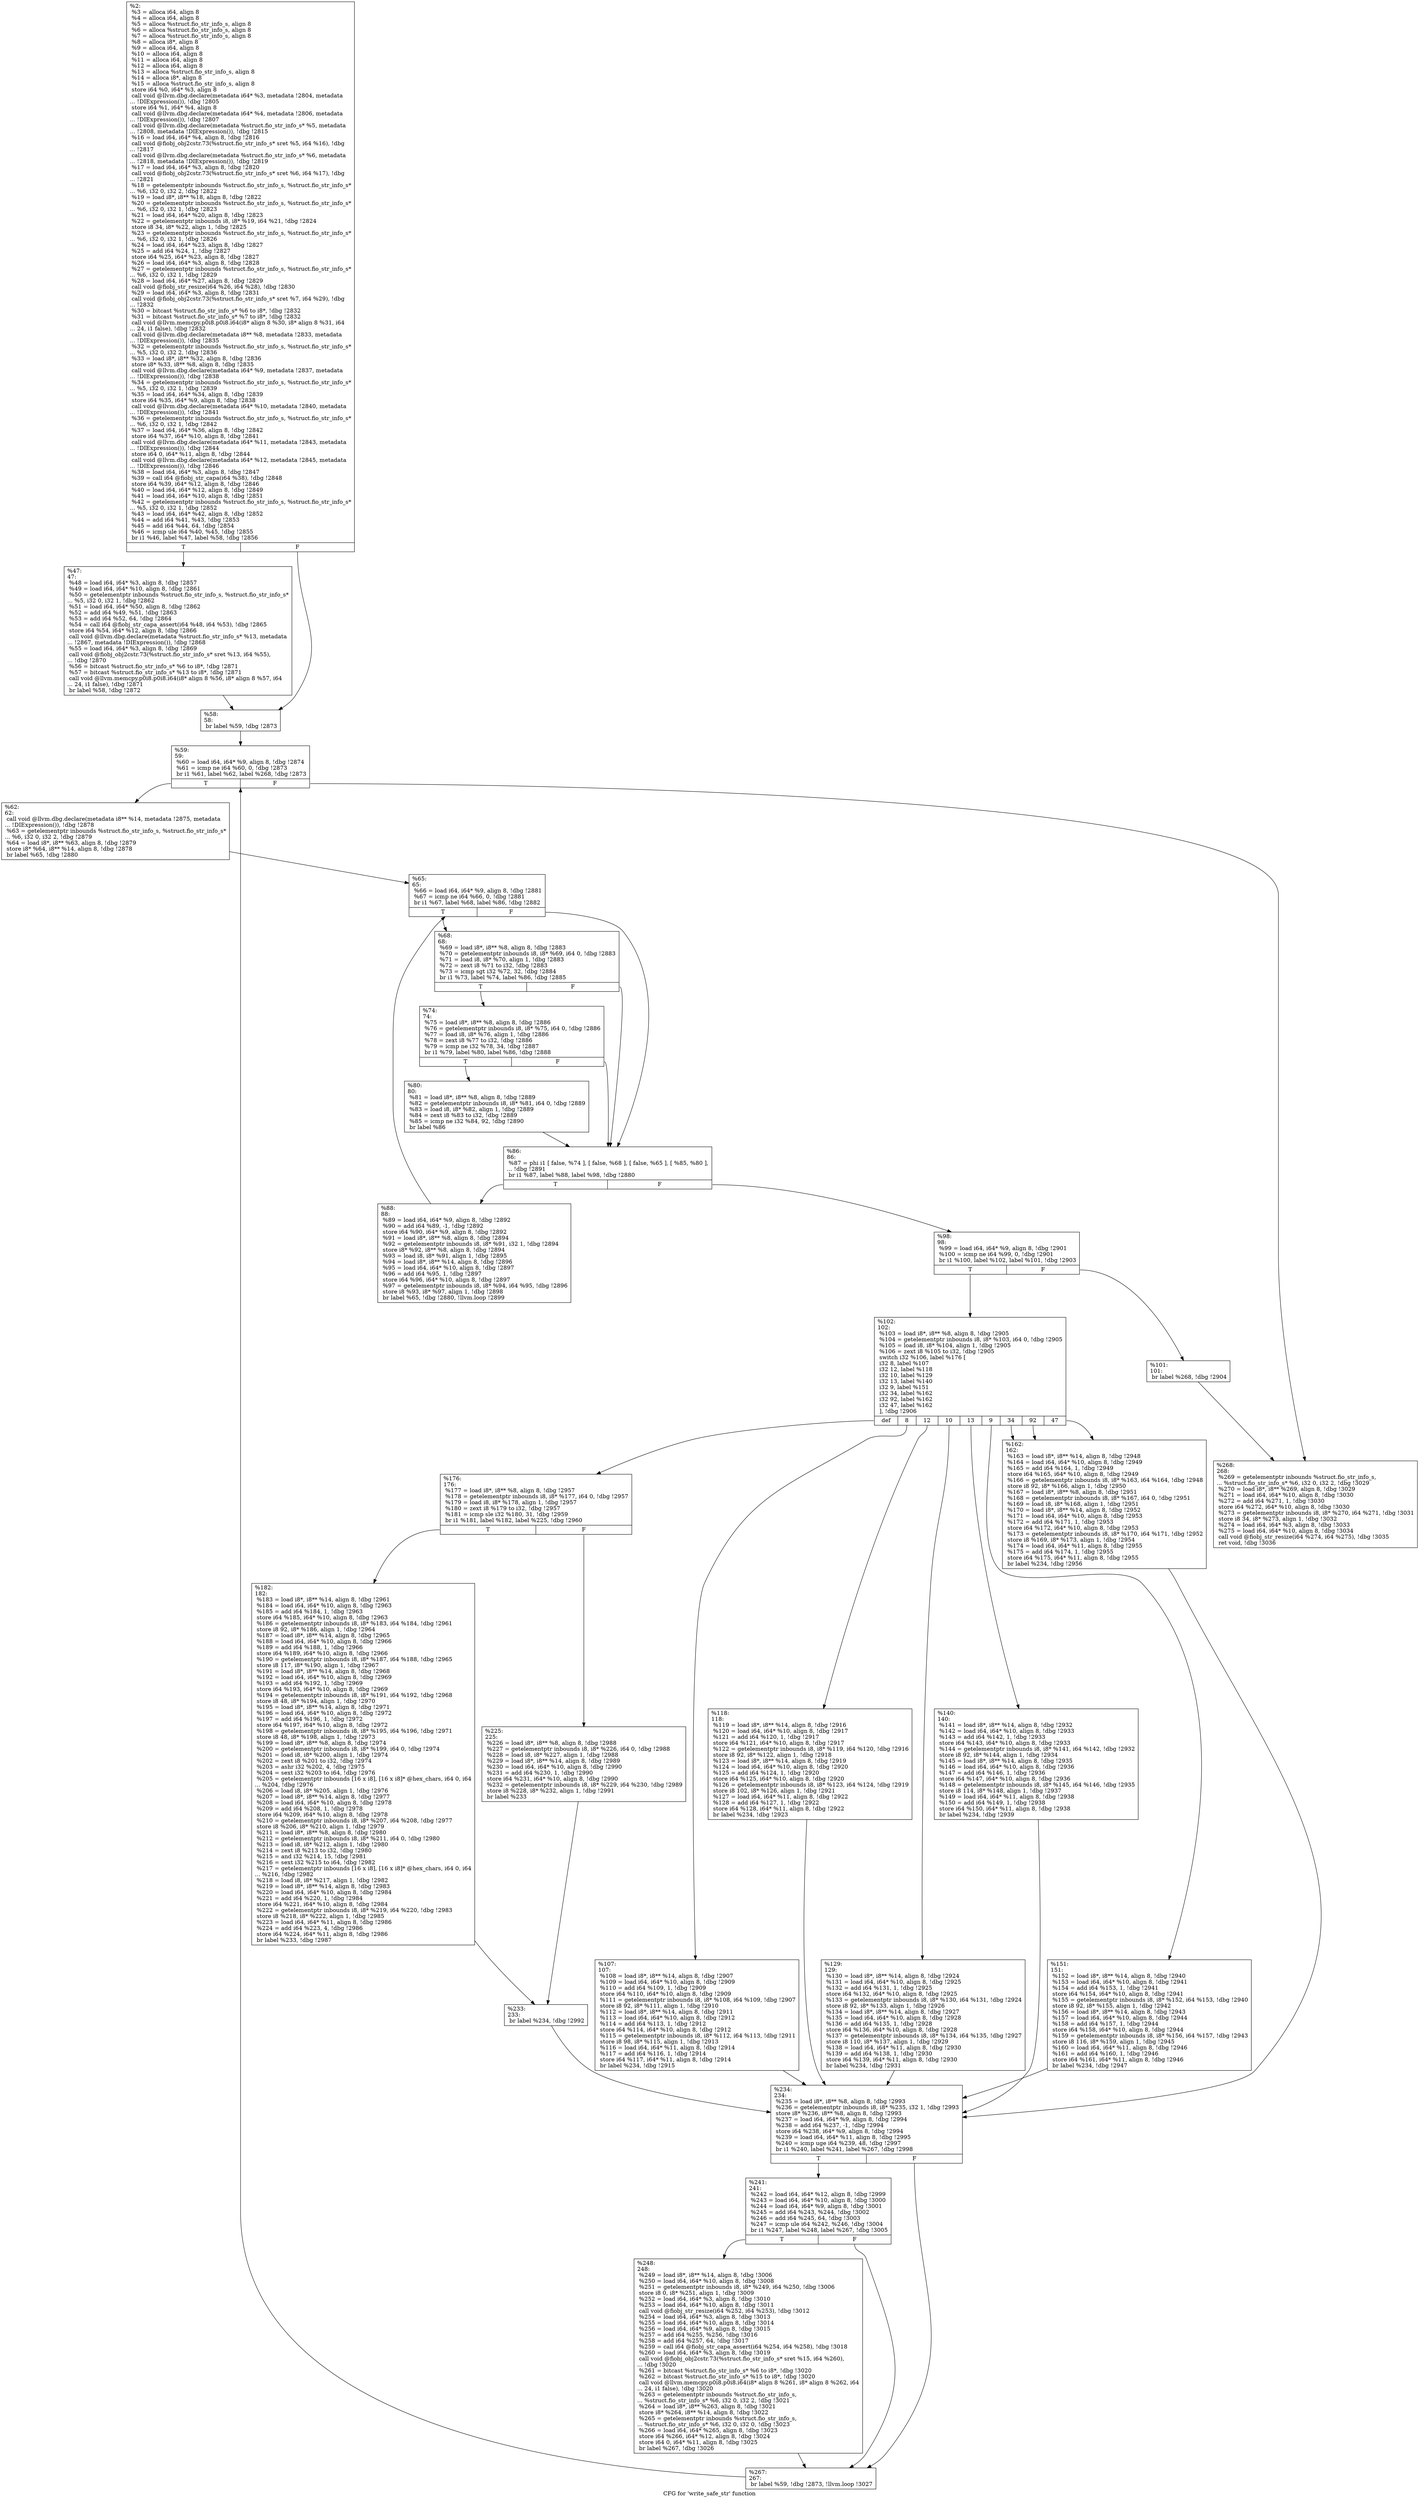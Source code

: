digraph "CFG for 'write_safe_str' function" {
	label="CFG for 'write_safe_str' function";

	Node0x556851f37b00 [shape=record,label="{%2:\l  %3 = alloca i64, align 8\l  %4 = alloca i64, align 8\l  %5 = alloca %struct.fio_str_info_s, align 8\l  %6 = alloca %struct.fio_str_info_s, align 8\l  %7 = alloca %struct.fio_str_info_s, align 8\l  %8 = alloca i8*, align 8\l  %9 = alloca i64, align 8\l  %10 = alloca i64, align 8\l  %11 = alloca i64, align 8\l  %12 = alloca i64, align 8\l  %13 = alloca %struct.fio_str_info_s, align 8\l  %14 = alloca i8*, align 8\l  %15 = alloca %struct.fio_str_info_s, align 8\l  store i64 %0, i64* %3, align 8\l  call void @llvm.dbg.declare(metadata i64* %3, metadata !2804, metadata\l... !DIExpression()), !dbg !2805\l  store i64 %1, i64* %4, align 8\l  call void @llvm.dbg.declare(metadata i64* %4, metadata !2806, metadata\l... !DIExpression()), !dbg !2807\l  call void @llvm.dbg.declare(metadata %struct.fio_str_info_s* %5, metadata\l... !2808, metadata !DIExpression()), !dbg !2815\l  %16 = load i64, i64* %4, align 8, !dbg !2816\l  call void @fiobj_obj2cstr.73(%struct.fio_str_info_s* sret %5, i64 %16), !dbg\l... !2817\l  call void @llvm.dbg.declare(metadata %struct.fio_str_info_s* %6, metadata\l... !2818, metadata !DIExpression()), !dbg !2819\l  %17 = load i64, i64* %3, align 8, !dbg !2820\l  call void @fiobj_obj2cstr.73(%struct.fio_str_info_s* sret %6, i64 %17), !dbg\l... !2821\l  %18 = getelementptr inbounds %struct.fio_str_info_s, %struct.fio_str_info_s*\l... %6, i32 0, i32 2, !dbg !2822\l  %19 = load i8*, i8** %18, align 8, !dbg !2822\l  %20 = getelementptr inbounds %struct.fio_str_info_s, %struct.fio_str_info_s*\l... %6, i32 0, i32 1, !dbg !2823\l  %21 = load i64, i64* %20, align 8, !dbg !2823\l  %22 = getelementptr inbounds i8, i8* %19, i64 %21, !dbg !2824\l  store i8 34, i8* %22, align 1, !dbg !2825\l  %23 = getelementptr inbounds %struct.fio_str_info_s, %struct.fio_str_info_s*\l... %6, i32 0, i32 1, !dbg !2826\l  %24 = load i64, i64* %23, align 8, !dbg !2827\l  %25 = add i64 %24, 1, !dbg !2827\l  store i64 %25, i64* %23, align 8, !dbg !2827\l  %26 = load i64, i64* %3, align 8, !dbg !2828\l  %27 = getelementptr inbounds %struct.fio_str_info_s, %struct.fio_str_info_s*\l... %6, i32 0, i32 1, !dbg !2829\l  %28 = load i64, i64* %27, align 8, !dbg !2829\l  call void @fiobj_str_resize(i64 %26, i64 %28), !dbg !2830\l  %29 = load i64, i64* %3, align 8, !dbg !2831\l  call void @fiobj_obj2cstr.73(%struct.fio_str_info_s* sret %7, i64 %29), !dbg\l... !2832\l  %30 = bitcast %struct.fio_str_info_s* %6 to i8*, !dbg !2832\l  %31 = bitcast %struct.fio_str_info_s* %7 to i8*, !dbg !2832\l  call void @llvm.memcpy.p0i8.p0i8.i64(i8* align 8 %30, i8* align 8 %31, i64\l... 24, i1 false), !dbg !2832\l  call void @llvm.dbg.declare(metadata i8** %8, metadata !2833, metadata\l... !DIExpression()), !dbg !2835\l  %32 = getelementptr inbounds %struct.fio_str_info_s, %struct.fio_str_info_s*\l... %5, i32 0, i32 2, !dbg !2836\l  %33 = load i8*, i8** %32, align 8, !dbg !2836\l  store i8* %33, i8** %8, align 8, !dbg !2835\l  call void @llvm.dbg.declare(metadata i64* %9, metadata !2837, metadata\l... !DIExpression()), !dbg !2838\l  %34 = getelementptr inbounds %struct.fio_str_info_s, %struct.fio_str_info_s*\l... %5, i32 0, i32 1, !dbg !2839\l  %35 = load i64, i64* %34, align 8, !dbg !2839\l  store i64 %35, i64* %9, align 8, !dbg !2838\l  call void @llvm.dbg.declare(metadata i64* %10, metadata !2840, metadata\l... !DIExpression()), !dbg !2841\l  %36 = getelementptr inbounds %struct.fio_str_info_s, %struct.fio_str_info_s*\l... %6, i32 0, i32 1, !dbg !2842\l  %37 = load i64, i64* %36, align 8, !dbg !2842\l  store i64 %37, i64* %10, align 8, !dbg !2841\l  call void @llvm.dbg.declare(metadata i64* %11, metadata !2843, metadata\l... !DIExpression()), !dbg !2844\l  store i64 0, i64* %11, align 8, !dbg !2844\l  call void @llvm.dbg.declare(metadata i64* %12, metadata !2845, metadata\l... !DIExpression()), !dbg !2846\l  %38 = load i64, i64* %3, align 8, !dbg !2847\l  %39 = call i64 @fiobj_str_capa(i64 %38), !dbg !2848\l  store i64 %39, i64* %12, align 8, !dbg !2846\l  %40 = load i64, i64* %12, align 8, !dbg !2849\l  %41 = load i64, i64* %10, align 8, !dbg !2851\l  %42 = getelementptr inbounds %struct.fio_str_info_s, %struct.fio_str_info_s*\l... %5, i32 0, i32 1, !dbg !2852\l  %43 = load i64, i64* %42, align 8, !dbg !2852\l  %44 = add i64 %41, %43, !dbg !2853\l  %45 = add i64 %44, 64, !dbg !2854\l  %46 = icmp ule i64 %40, %45, !dbg !2855\l  br i1 %46, label %47, label %58, !dbg !2856\l|{<s0>T|<s1>F}}"];
	Node0x556851f37b00:s0 -> Node0x556851f37bb0;
	Node0x556851f37b00:s1 -> Node0x556851f37c00;
	Node0x556851f37bb0 [shape=record,label="{%47:\l47:                                               \l  %48 = load i64, i64* %3, align 8, !dbg !2857\l  %49 = load i64, i64* %10, align 8, !dbg !2861\l  %50 = getelementptr inbounds %struct.fio_str_info_s, %struct.fio_str_info_s*\l... %5, i32 0, i32 1, !dbg !2862\l  %51 = load i64, i64* %50, align 8, !dbg !2862\l  %52 = add i64 %49, %51, !dbg !2863\l  %53 = add i64 %52, 64, !dbg !2864\l  %54 = call i64 @fiobj_str_capa_assert(i64 %48, i64 %53), !dbg !2865\l  store i64 %54, i64* %12, align 8, !dbg !2866\l  call void @llvm.dbg.declare(metadata %struct.fio_str_info_s* %13, metadata\l... !2867, metadata !DIExpression()), !dbg !2868\l  %55 = load i64, i64* %3, align 8, !dbg !2869\l  call void @fiobj_obj2cstr.73(%struct.fio_str_info_s* sret %13, i64 %55),\l... !dbg !2870\l  %56 = bitcast %struct.fio_str_info_s* %6 to i8*, !dbg !2871\l  %57 = bitcast %struct.fio_str_info_s* %13 to i8*, !dbg !2871\l  call void @llvm.memcpy.p0i8.p0i8.i64(i8* align 8 %56, i8* align 8 %57, i64\l... 24, i1 false), !dbg !2871\l  br label %58, !dbg !2872\l}"];
	Node0x556851f37bb0 -> Node0x556851f37c00;
	Node0x556851f37c00 [shape=record,label="{%58:\l58:                                               \l  br label %59, !dbg !2873\l}"];
	Node0x556851f37c00 -> Node0x556851f37c50;
	Node0x556851f37c50 [shape=record,label="{%59:\l59:                                               \l  %60 = load i64, i64* %9, align 8, !dbg !2874\l  %61 = icmp ne i64 %60, 0, !dbg !2873\l  br i1 %61, label %62, label %268, !dbg !2873\l|{<s0>T|<s1>F}}"];
	Node0x556851f37c50:s0 -> Node0x556851f37ca0;
	Node0x556851f37c50:s1 -> Node0x556851f38420;
	Node0x556851f37ca0 [shape=record,label="{%62:\l62:                                               \l  call void @llvm.dbg.declare(metadata i8** %14, metadata !2875, metadata\l... !DIExpression()), !dbg !2878\l  %63 = getelementptr inbounds %struct.fio_str_info_s, %struct.fio_str_info_s*\l... %6, i32 0, i32 2, !dbg !2879\l  %64 = load i8*, i8** %63, align 8, !dbg !2879\l  store i8* %64, i8** %14, align 8, !dbg !2878\l  br label %65, !dbg !2880\l}"];
	Node0x556851f37ca0 -> Node0x556851f37cf0;
	Node0x556851f37cf0 [shape=record,label="{%65:\l65:                                               \l  %66 = load i64, i64* %9, align 8, !dbg !2881\l  %67 = icmp ne i64 %66, 0, !dbg !2881\l  br i1 %67, label %68, label %86, !dbg !2882\l|{<s0>T|<s1>F}}"];
	Node0x556851f37cf0:s0 -> Node0x556851f37d40;
	Node0x556851f37cf0:s1 -> Node0x556851f37e30;
	Node0x556851f37d40 [shape=record,label="{%68:\l68:                                               \l  %69 = load i8*, i8** %8, align 8, !dbg !2883\l  %70 = getelementptr inbounds i8, i8* %69, i64 0, !dbg !2883\l  %71 = load i8, i8* %70, align 1, !dbg !2883\l  %72 = zext i8 %71 to i32, !dbg !2883\l  %73 = icmp sgt i32 %72, 32, !dbg !2884\l  br i1 %73, label %74, label %86, !dbg !2885\l|{<s0>T|<s1>F}}"];
	Node0x556851f37d40:s0 -> Node0x556851f37d90;
	Node0x556851f37d40:s1 -> Node0x556851f37e30;
	Node0x556851f37d90 [shape=record,label="{%74:\l74:                                               \l  %75 = load i8*, i8** %8, align 8, !dbg !2886\l  %76 = getelementptr inbounds i8, i8* %75, i64 0, !dbg !2886\l  %77 = load i8, i8* %76, align 1, !dbg !2886\l  %78 = zext i8 %77 to i32, !dbg !2886\l  %79 = icmp ne i32 %78, 34, !dbg !2887\l  br i1 %79, label %80, label %86, !dbg !2888\l|{<s0>T|<s1>F}}"];
	Node0x556851f37d90:s0 -> Node0x556851f37de0;
	Node0x556851f37d90:s1 -> Node0x556851f37e30;
	Node0x556851f37de0 [shape=record,label="{%80:\l80:                                               \l  %81 = load i8*, i8** %8, align 8, !dbg !2889\l  %82 = getelementptr inbounds i8, i8* %81, i64 0, !dbg !2889\l  %83 = load i8, i8* %82, align 1, !dbg !2889\l  %84 = zext i8 %83 to i32, !dbg !2889\l  %85 = icmp ne i32 %84, 92, !dbg !2890\l  br label %86\l}"];
	Node0x556851f37de0 -> Node0x556851f37e30;
	Node0x556851f37e30 [shape=record,label="{%86:\l86:                                               \l  %87 = phi i1 [ false, %74 ], [ false, %68 ], [ false, %65 ], [ %85, %80 ],\l... !dbg !2891\l  br i1 %87, label %88, label %98, !dbg !2880\l|{<s0>T|<s1>F}}"];
	Node0x556851f37e30:s0 -> Node0x556851f37e80;
	Node0x556851f37e30:s1 -> Node0x556851f37ed0;
	Node0x556851f37e80 [shape=record,label="{%88:\l88:                                               \l  %89 = load i64, i64* %9, align 8, !dbg !2892\l  %90 = add i64 %89, -1, !dbg !2892\l  store i64 %90, i64* %9, align 8, !dbg !2892\l  %91 = load i8*, i8** %8, align 8, !dbg !2894\l  %92 = getelementptr inbounds i8, i8* %91, i32 1, !dbg !2894\l  store i8* %92, i8** %8, align 8, !dbg !2894\l  %93 = load i8, i8* %91, align 1, !dbg !2895\l  %94 = load i8*, i8** %14, align 8, !dbg !2896\l  %95 = load i64, i64* %10, align 8, !dbg !2897\l  %96 = add i64 %95, 1, !dbg !2897\l  store i64 %96, i64* %10, align 8, !dbg !2897\l  %97 = getelementptr inbounds i8, i8* %94, i64 %95, !dbg !2896\l  store i8 %93, i8* %97, align 1, !dbg !2898\l  br label %65, !dbg !2880, !llvm.loop !2899\l}"];
	Node0x556851f37e80 -> Node0x556851f37cf0;
	Node0x556851f37ed0 [shape=record,label="{%98:\l98:                                               \l  %99 = load i64, i64* %9, align 8, !dbg !2901\l  %100 = icmp ne i64 %99, 0, !dbg !2901\l  br i1 %100, label %102, label %101, !dbg !2903\l|{<s0>T|<s1>F}}"];
	Node0x556851f37ed0:s0 -> Node0x556851f37f70;
	Node0x556851f37ed0:s1 -> Node0x556851f37f20;
	Node0x556851f37f20 [shape=record,label="{%101:\l101:                                              \l  br label %268, !dbg !2904\l}"];
	Node0x556851f37f20 -> Node0x556851f38420;
	Node0x556851f37f70 [shape=record,label="{%102:\l102:                                              \l  %103 = load i8*, i8** %8, align 8, !dbg !2905\l  %104 = getelementptr inbounds i8, i8* %103, i64 0, !dbg !2905\l  %105 = load i8, i8* %104, align 1, !dbg !2905\l  %106 = zext i8 %105 to i32, !dbg !2905\l  switch i32 %106, label %176 [\l    i32 8, label %107\l    i32 12, label %118\l    i32 10, label %129\l    i32 13, label %140\l    i32 9, label %151\l    i32 34, label %162\l    i32 92, label %162\l    i32 47, label %162\l  ], !dbg !2906\l|{<s0>def|<s1>8|<s2>12|<s3>10|<s4>13|<s5>9|<s6>34|<s7>92|<s8>47}}"];
	Node0x556851f37f70:s0 -> Node0x556851f381a0;
	Node0x556851f37f70:s1 -> Node0x556851f37fc0;
	Node0x556851f37f70:s2 -> Node0x556851f38010;
	Node0x556851f37f70:s3 -> Node0x556851f38060;
	Node0x556851f37f70:s4 -> Node0x556851f380b0;
	Node0x556851f37f70:s5 -> Node0x556851f38100;
	Node0x556851f37f70:s6 -> Node0x556851f38150;
	Node0x556851f37f70:s7 -> Node0x556851f38150;
	Node0x556851f37f70:s8 -> Node0x556851f38150;
	Node0x556851f37fc0 [shape=record,label="{%107:\l107:                                              \l  %108 = load i8*, i8** %14, align 8, !dbg !2907\l  %109 = load i64, i64* %10, align 8, !dbg !2909\l  %110 = add i64 %109, 1, !dbg !2909\l  store i64 %110, i64* %10, align 8, !dbg !2909\l  %111 = getelementptr inbounds i8, i8* %108, i64 %109, !dbg !2907\l  store i8 92, i8* %111, align 1, !dbg !2910\l  %112 = load i8*, i8** %14, align 8, !dbg !2911\l  %113 = load i64, i64* %10, align 8, !dbg !2912\l  %114 = add i64 %113, 1, !dbg !2912\l  store i64 %114, i64* %10, align 8, !dbg !2912\l  %115 = getelementptr inbounds i8, i8* %112, i64 %113, !dbg !2911\l  store i8 98, i8* %115, align 1, !dbg !2913\l  %116 = load i64, i64* %11, align 8, !dbg !2914\l  %117 = add i64 %116, 1, !dbg !2914\l  store i64 %117, i64* %11, align 8, !dbg !2914\l  br label %234, !dbg !2915\l}"];
	Node0x556851f37fc0 -> Node0x556851f382e0;
	Node0x556851f38010 [shape=record,label="{%118:\l118:                                              \l  %119 = load i8*, i8** %14, align 8, !dbg !2916\l  %120 = load i64, i64* %10, align 8, !dbg !2917\l  %121 = add i64 %120, 1, !dbg !2917\l  store i64 %121, i64* %10, align 8, !dbg !2917\l  %122 = getelementptr inbounds i8, i8* %119, i64 %120, !dbg !2916\l  store i8 92, i8* %122, align 1, !dbg !2918\l  %123 = load i8*, i8** %14, align 8, !dbg !2919\l  %124 = load i64, i64* %10, align 8, !dbg !2920\l  %125 = add i64 %124, 1, !dbg !2920\l  store i64 %125, i64* %10, align 8, !dbg !2920\l  %126 = getelementptr inbounds i8, i8* %123, i64 %124, !dbg !2919\l  store i8 102, i8* %126, align 1, !dbg !2921\l  %127 = load i64, i64* %11, align 8, !dbg !2922\l  %128 = add i64 %127, 1, !dbg !2922\l  store i64 %128, i64* %11, align 8, !dbg !2922\l  br label %234, !dbg !2923\l}"];
	Node0x556851f38010 -> Node0x556851f382e0;
	Node0x556851f38060 [shape=record,label="{%129:\l129:                                              \l  %130 = load i8*, i8** %14, align 8, !dbg !2924\l  %131 = load i64, i64* %10, align 8, !dbg !2925\l  %132 = add i64 %131, 1, !dbg !2925\l  store i64 %132, i64* %10, align 8, !dbg !2925\l  %133 = getelementptr inbounds i8, i8* %130, i64 %131, !dbg !2924\l  store i8 92, i8* %133, align 1, !dbg !2926\l  %134 = load i8*, i8** %14, align 8, !dbg !2927\l  %135 = load i64, i64* %10, align 8, !dbg !2928\l  %136 = add i64 %135, 1, !dbg !2928\l  store i64 %136, i64* %10, align 8, !dbg !2928\l  %137 = getelementptr inbounds i8, i8* %134, i64 %135, !dbg !2927\l  store i8 110, i8* %137, align 1, !dbg !2929\l  %138 = load i64, i64* %11, align 8, !dbg !2930\l  %139 = add i64 %138, 1, !dbg !2930\l  store i64 %139, i64* %11, align 8, !dbg !2930\l  br label %234, !dbg !2931\l}"];
	Node0x556851f38060 -> Node0x556851f382e0;
	Node0x556851f380b0 [shape=record,label="{%140:\l140:                                              \l  %141 = load i8*, i8** %14, align 8, !dbg !2932\l  %142 = load i64, i64* %10, align 8, !dbg !2933\l  %143 = add i64 %142, 1, !dbg !2933\l  store i64 %143, i64* %10, align 8, !dbg !2933\l  %144 = getelementptr inbounds i8, i8* %141, i64 %142, !dbg !2932\l  store i8 92, i8* %144, align 1, !dbg !2934\l  %145 = load i8*, i8** %14, align 8, !dbg !2935\l  %146 = load i64, i64* %10, align 8, !dbg !2936\l  %147 = add i64 %146, 1, !dbg !2936\l  store i64 %147, i64* %10, align 8, !dbg !2936\l  %148 = getelementptr inbounds i8, i8* %145, i64 %146, !dbg !2935\l  store i8 114, i8* %148, align 1, !dbg !2937\l  %149 = load i64, i64* %11, align 8, !dbg !2938\l  %150 = add i64 %149, 1, !dbg !2938\l  store i64 %150, i64* %11, align 8, !dbg !2938\l  br label %234, !dbg !2939\l}"];
	Node0x556851f380b0 -> Node0x556851f382e0;
	Node0x556851f38100 [shape=record,label="{%151:\l151:                                              \l  %152 = load i8*, i8** %14, align 8, !dbg !2940\l  %153 = load i64, i64* %10, align 8, !dbg !2941\l  %154 = add i64 %153, 1, !dbg !2941\l  store i64 %154, i64* %10, align 8, !dbg !2941\l  %155 = getelementptr inbounds i8, i8* %152, i64 %153, !dbg !2940\l  store i8 92, i8* %155, align 1, !dbg !2942\l  %156 = load i8*, i8** %14, align 8, !dbg !2943\l  %157 = load i64, i64* %10, align 8, !dbg !2944\l  %158 = add i64 %157, 1, !dbg !2944\l  store i64 %158, i64* %10, align 8, !dbg !2944\l  %159 = getelementptr inbounds i8, i8* %156, i64 %157, !dbg !2943\l  store i8 116, i8* %159, align 1, !dbg !2945\l  %160 = load i64, i64* %11, align 8, !dbg !2946\l  %161 = add i64 %160, 1, !dbg !2946\l  store i64 %161, i64* %11, align 8, !dbg !2946\l  br label %234, !dbg !2947\l}"];
	Node0x556851f38100 -> Node0x556851f382e0;
	Node0x556851f38150 [shape=record,label="{%162:\l162:                                              \l  %163 = load i8*, i8** %14, align 8, !dbg !2948\l  %164 = load i64, i64* %10, align 8, !dbg !2949\l  %165 = add i64 %164, 1, !dbg !2949\l  store i64 %165, i64* %10, align 8, !dbg !2949\l  %166 = getelementptr inbounds i8, i8* %163, i64 %164, !dbg !2948\l  store i8 92, i8* %166, align 1, !dbg !2950\l  %167 = load i8*, i8** %8, align 8, !dbg !2951\l  %168 = getelementptr inbounds i8, i8* %167, i64 0, !dbg !2951\l  %169 = load i8, i8* %168, align 1, !dbg !2951\l  %170 = load i8*, i8** %14, align 8, !dbg !2952\l  %171 = load i64, i64* %10, align 8, !dbg !2953\l  %172 = add i64 %171, 1, !dbg !2953\l  store i64 %172, i64* %10, align 8, !dbg !2953\l  %173 = getelementptr inbounds i8, i8* %170, i64 %171, !dbg !2952\l  store i8 %169, i8* %173, align 1, !dbg !2954\l  %174 = load i64, i64* %11, align 8, !dbg !2955\l  %175 = add i64 %174, 1, !dbg !2955\l  store i64 %175, i64* %11, align 8, !dbg !2955\l  br label %234, !dbg !2956\l}"];
	Node0x556851f38150 -> Node0x556851f382e0;
	Node0x556851f381a0 [shape=record,label="{%176:\l176:                                              \l  %177 = load i8*, i8** %8, align 8, !dbg !2957\l  %178 = getelementptr inbounds i8, i8* %177, i64 0, !dbg !2957\l  %179 = load i8, i8* %178, align 1, !dbg !2957\l  %180 = zext i8 %179 to i32, !dbg !2957\l  %181 = icmp sle i32 %180, 31, !dbg !2959\l  br i1 %181, label %182, label %225, !dbg !2960\l|{<s0>T|<s1>F}}"];
	Node0x556851f381a0:s0 -> Node0x556851f381f0;
	Node0x556851f381a0:s1 -> Node0x556851f38240;
	Node0x556851f381f0 [shape=record,label="{%182:\l182:                                              \l  %183 = load i8*, i8** %14, align 8, !dbg !2961\l  %184 = load i64, i64* %10, align 8, !dbg !2963\l  %185 = add i64 %184, 1, !dbg !2963\l  store i64 %185, i64* %10, align 8, !dbg !2963\l  %186 = getelementptr inbounds i8, i8* %183, i64 %184, !dbg !2961\l  store i8 92, i8* %186, align 1, !dbg !2964\l  %187 = load i8*, i8** %14, align 8, !dbg !2965\l  %188 = load i64, i64* %10, align 8, !dbg !2966\l  %189 = add i64 %188, 1, !dbg !2966\l  store i64 %189, i64* %10, align 8, !dbg !2966\l  %190 = getelementptr inbounds i8, i8* %187, i64 %188, !dbg !2965\l  store i8 117, i8* %190, align 1, !dbg !2967\l  %191 = load i8*, i8** %14, align 8, !dbg !2968\l  %192 = load i64, i64* %10, align 8, !dbg !2969\l  %193 = add i64 %192, 1, !dbg !2969\l  store i64 %193, i64* %10, align 8, !dbg !2969\l  %194 = getelementptr inbounds i8, i8* %191, i64 %192, !dbg !2968\l  store i8 48, i8* %194, align 1, !dbg !2970\l  %195 = load i8*, i8** %14, align 8, !dbg !2971\l  %196 = load i64, i64* %10, align 8, !dbg !2972\l  %197 = add i64 %196, 1, !dbg !2972\l  store i64 %197, i64* %10, align 8, !dbg !2972\l  %198 = getelementptr inbounds i8, i8* %195, i64 %196, !dbg !2971\l  store i8 48, i8* %198, align 1, !dbg !2973\l  %199 = load i8*, i8** %8, align 8, !dbg !2974\l  %200 = getelementptr inbounds i8, i8* %199, i64 0, !dbg !2974\l  %201 = load i8, i8* %200, align 1, !dbg !2974\l  %202 = zext i8 %201 to i32, !dbg !2974\l  %203 = ashr i32 %202, 4, !dbg !2975\l  %204 = sext i32 %203 to i64, !dbg !2976\l  %205 = getelementptr inbounds [16 x i8], [16 x i8]* @hex_chars, i64 0, i64\l... %204, !dbg !2976\l  %206 = load i8, i8* %205, align 1, !dbg !2976\l  %207 = load i8*, i8** %14, align 8, !dbg !2977\l  %208 = load i64, i64* %10, align 8, !dbg !2978\l  %209 = add i64 %208, 1, !dbg !2978\l  store i64 %209, i64* %10, align 8, !dbg !2978\l  %210 = getelementptr inbounds i8, i8* %207, i64 %208, !dbg !2977\l  store i8 %206, i8* %210, align 1, !dbg !2979\l  %211 = load i8*, i8** %8, align 8, !dbg !2980\l  %212 = getelementptr inbounds i8, i8* %211, i64 0, !dbg !2980\l  %213 = load i8, i8* %212, align 1, !dbg !2980\l  %214 = zext i8 %213 to i32, !dbg !2980\l  %215 = and i32 %214, 15, !dbg !2981\l  %216 = sext i32 %215 to i64, !dbg !2982\l  %217 = getelementptr inbounds [16 x i8], [16 x i8]* @hex_chars, i64 0, i64\l... %216, !dbg !2982\l  %218 = load i8, i8* %217, align 1, !dbg !2982\l  %219 = load i8*, i8** %14, align 8, !dbg !2983\l  %220 = load i64, i64* %10, align 8, !dbg !2984\l  %221 = add i64 %220, 1, !dbg !2984\l  store i64 %221, i64* %10, align 8, !dbg !2984\l  %222 = getelementptr inbounds i8, i8* %219, i64 %220, !dbg !2983\l  store i8 %218, i8* %222, align 1, !dbg !2985\l  %223 = load i64, i64* %11, align 8, !dbg !2986\l  %224 = add i64 %223, 4, !dbg !2986\l  store i64 %224, i64* %11, align 8, !dbg !2986\l  br label %233, !dbg !2987\l}"];
	Node0x556851f381f0 -> Node0x556851f38290;
	Node0x556851f38240 [shape=record,label="{%225:\l225:                                              \l  %226 = load i8*, i8** %8, align 8, !dbg !2988\l  %227 = getelementptr inbounds i8, i8* %226, i64 0, !dbg !2988\l  %228 = load i8, i8* %227, align 1, !dbg !2988\l  %229 = load i8*, i8** %14, align 8, !dbg !2989\l  %230 = load i64, i64* %10, align 8, !dbg !2990\l  %231 = add i64 %230, 1, !dbg !2990\l  store i64 %231, i64* %10, align 8, !dbg !2990\l  %232 = getelementptr inbounds i8, i8* %229, i64 %230, !dbg !2989\l  store i8 %228, i8* %232, align 1, !dbg !2991\l  br label %233\l}"];
	Node0x556851f38240 -> Node0x556851f38290;
	Node0x556851f38290 [shape=record,label="{%233:\l233:                                              \l  br label %234, !dbg !2992\l}"];
	Node0x556851f38290 -> Node0x556851f382e0;
	Node0x556851f382e0 [shape=record,label="{%234:\l234:                                              \l  %235 = load i8*, i8** %8, align 8, !dbg !2993\l  %236 = getelementptr inbounds i8, i8* %235, i32 1, !dbg !2993\l  store i8* %236, i8** %8, align 8, !dbg !2993\l  %237 = load i64, i64* %9, align 8, !dbg !2994\l  %238 = add i64 %237, -1, !dbg !2994\l  store i64 %238, i64* %9, align 8, !dbg !2994\l  %239 = load i64, i64* %11, align 8, !dbg !2995\l  %240 = icmp uge i64 %239, 48, !dbg !2997\l  br i1 %240, label %241, label %267, !dbg !2998\l|{<s0>T|<s1>F}}"];
	Node0x556851f382e0:s0 -> Node0x556851f38330;
	Node0x556851f382e0:s1 -> Node0x556851f383d0;
	Node0x556851f38330 [shape=record,label="{%241:\l241:                                              \l  %242 = load i64, i64* %12, align 8, !dbg !2999\l  %243 = load i64, i64* %10, align 8, !dbg !3000\l  %244 = load i64, i64* %9, align 8, !dbg !3001\l  %245 = add i64 %243, %244, !dbg !3002\l  %246 = add i64 %245, 64, !dbg !3003\l  %247 = icmp ule i64 %242, %246, !dbg !3004\l  br i1 %247, label %248, label %267, !dbg !3005\l|{<s0>T|<s1>F}}"];
	Node0x556851f38330:s0 -> Node0x556851f38380;
	Node0x556851f38330:s1 -> Node0x556851f383d0;
	Node0x556851f38380 [shape=record,label="{%248:\l248:                                              \l  %249 = load i8*, i8** %14, align 8, !dbg !3006\l  %250 = load i64, i64* %10, align 8, !dbg !3008\l  %251 = getelementptr inbounds i8, i8* %249, i64 %250, !dbg !3006\l  store i8 0, i8* %251, align 1, !dbg !3009\l  %252 = load i64, i64* %3, align 8, !dbg !3010\l  %253 = load i64, i64* %10, align 8, !dbg !3011\l  call void @fiobj_str_resize(i64 %252, i64 %253), !dbg !3012\l  %254 = load i64, i64* %3, align 8, !dbg !3013\l  %255 = load i64, i64* %10, align 8, !dbg !3014\l  %256 = load i64, i64* %9, align 8, !dbg !3015\l  %257 = add i64 %255, %256, !dbg !3016\l  %258 = add i64 %257, 64, !dbg !3017\l  %259 = call i64 @fiobj_str_capa_assert(i64 %254, i64 %258), !dbg !3018\l  %260 = load i64, i64* %3, align 8, !dbg !3019\l  call void @fiobj_obj2cstr.73(%struct.fio_str_info_s* sret %15, i64 %260),\l... !dbg !3020\l  %261 = bitcast %struct.fio_str_info_s* %6 to i8*, !dbg !3020\l  %262 = bitcast %struct.fio_str_info_s* %15 to i8*, !dbg !3020\l  call void @llvm.memcpy.p0i8.p0i8.i64(i8* align 8 %261, i8* align 8 %262, i64\l... 24, i1 false), !dbg !3020\l  %263 = getelementptr inbounds %struct.fio_str_info_s,\l... %struct.fio_str_info_s* %6, i32 0, i32 2, !dbg !3021\l  %264 = load i8*, i8** %263, align 8, !dbg !3021\l  store i8* %264, i8** %14, align 8, !dbg !3022\l  %265 = getelementptr inbounds %struct.fio_str_info_s,\l... %struct.fio_str_info_s* %6, i32 0, i32 0, !dbg !3023\l  %266 = load i64, i64* %265, align 8, !dbg !3023\l  store i64 %266, i64* %12, align 8, !dbg !3024\l  store i64 0, i64* %11, align 8, !dbg !3025\l  br label %267, !dbg !3026\l}"];
	Node0x556851f38380 -> Node0x556851f383d0;
	Node0x556851f383d0 [shape=record,label="{%267:\l267:                                              \l  br label %59, !dbg !2873, !llvm.loop !3027\l}"];
	Node0x556851f383d0 -> Node0x556851f37c50;
	Node0x556851f38420 [shape=record,label="{%268:\l268:                                              \l  %269 = getelementptr inbounds %struct.fio_str_info_s,\l... %struct.fio_str_info_s* %6, i32 0, i32 2, !dbg !3029\l  %270 = load i8*, i8** %269, align 8, !dbg !3029\l  %271 = load i64, i64* %10, align 8, !dbg !3030\l  %272 = add i64 %271, 1, !dbg !3030\l  store i64 %272, i64* %10, align 8, !dbg !3030\l  %273 = getelementptr inbounds i8, i8* %270, i64 %271, !dbg !3031\l  store i8 34, i8* %273, align 1, !dbg !3032\l  %274 = load i64, i64* %3, align 8, !dbg !3033\l  %275 = load i64, i64* %10, align 8, !dbg !3034\l  call void @fiobj_str_resize(i64 %274, i64 %275), !dbg !3035\l  ret void, !dbg !3036\l}"];
}
